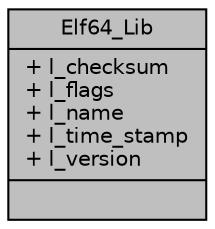 digraph "Elf64_Lib"
{
 // LATEX_PDF_SIZE
  edge [fontname="Helvetica",fontsize="10",labelfontname="Helvetica",labelfontsize="10"];
  node [fontname="Helvetica",fontsize="10",shape=record];
  Node1 [label="{Elf64_Lib\n|+ l_checksum\l+ l_flags\l+ l_name\l+ l_time_stamp\l+ l_version\l|}",height=0.2,width=0.4,color="black", fillcolor="grey75", style="filled", fontcolor="black",tooltip=" "];
}

